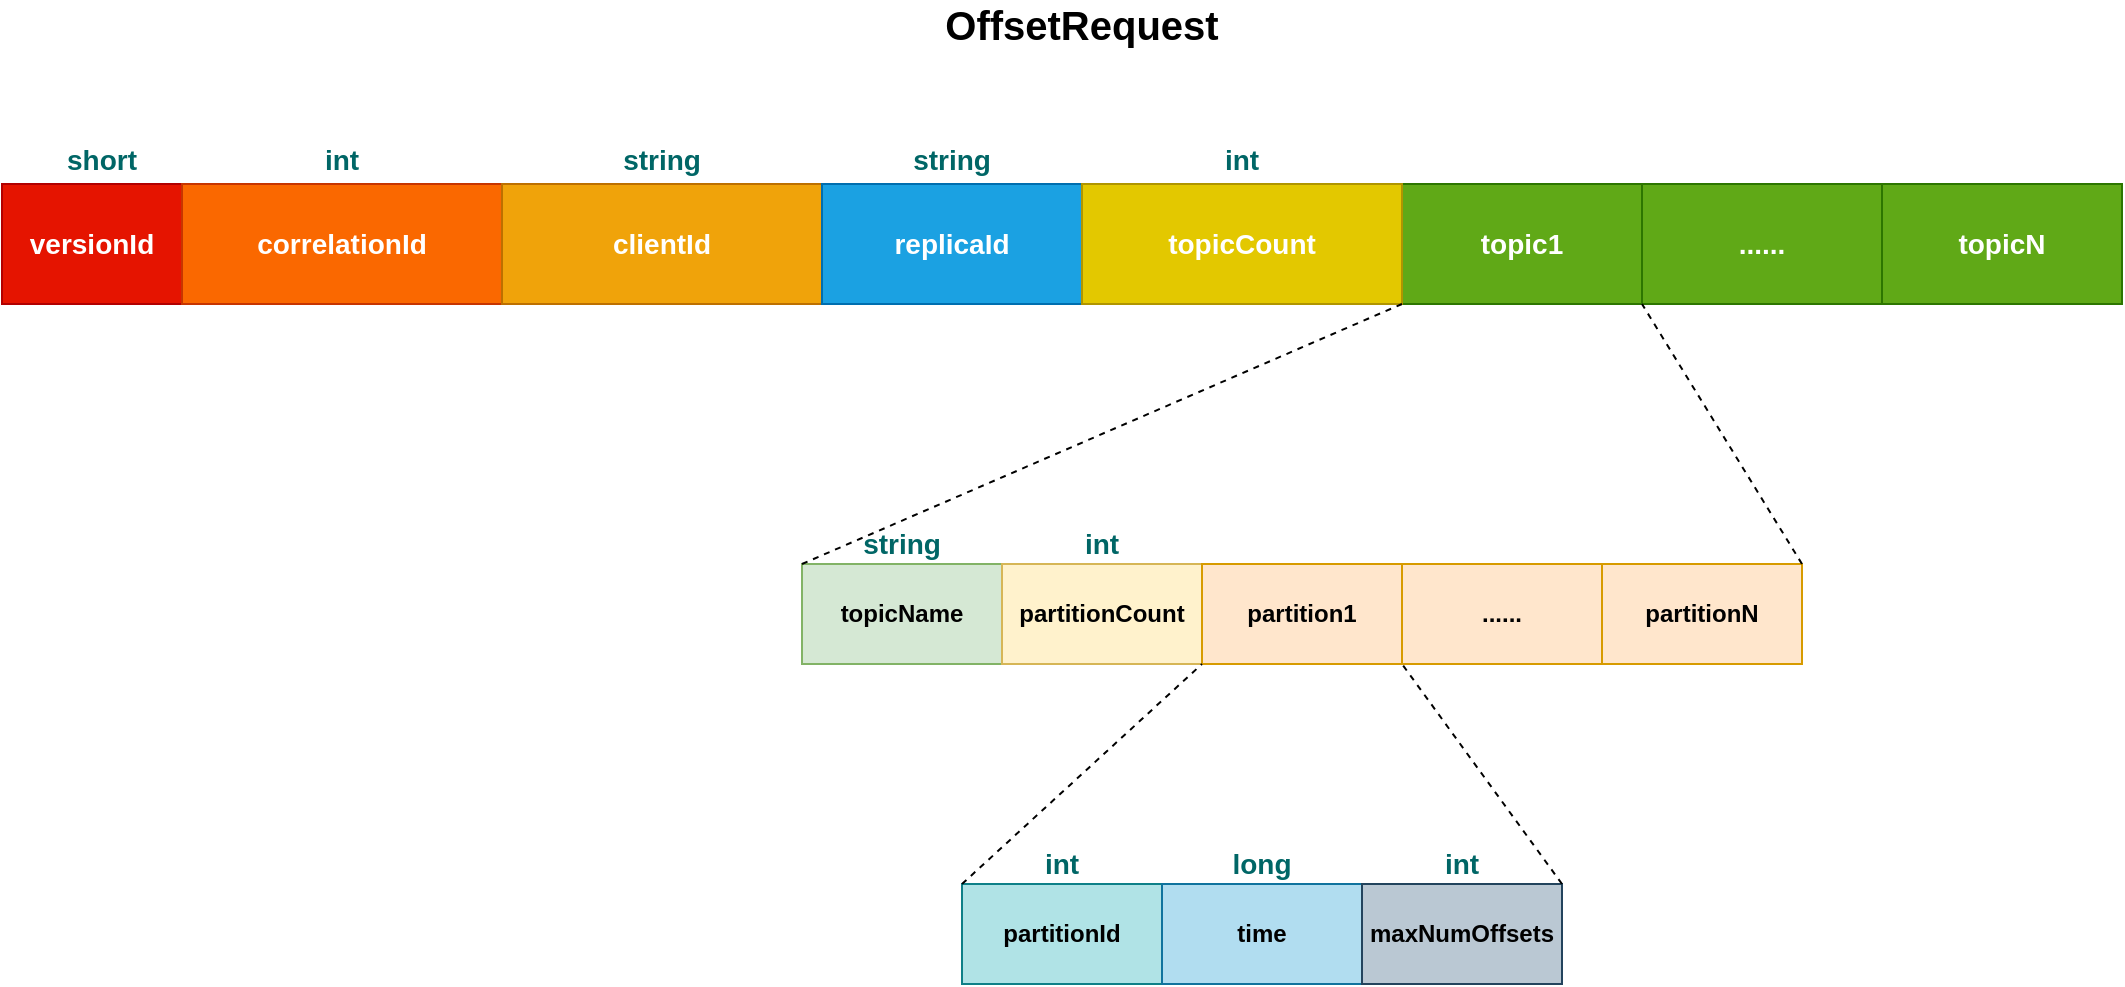 <mxfile version="13.10.0" type="embed">
    <diagram id="pCN76JeKTN9yhabFUj8s" name="Page-1">
        <mxGraphModel dx="790" dy="446" grid="1" gridSize="10" guides="1" tooltips="1" connect="1" arrows="1" fold="1" page="1" pageScale="1" pageWidth="850" pageHeight="1100" math="0" shadow="0">
            <root>
                <mxCell id="0"/>
                <mxCell id="1" parent="0"/>
                <mxCell id="2" value="versionId" style="rounded=0;whiteSpace=wrap;html=1;fontSize=14;fillColor=#e51400;strokeColor=#B20000;fontColor=#ffffff;fontStyle=1" parent="1" vertex="1">
                    <mxGeometry x="230" y="450" width="90" height="60" as="geometry"/>
                </mxCell>
                <mxCell id="3" value="correlationId" style="rounded=0;whiteSpace=wrap;html=1;fontSize=14;fillColor=#fa6800;strokeColor=#C73500;fontColor=#ffffff;fontStyle=1" parent="1" vertex="1">
                    <mxGeometry x="320" y="450" width="160" height="60" as="geometry"/>
                </mxCell>
                <mxCell id="4" value="clientId" style="rounded=0;whiteSpace=wrap;html=1;fontSize=14;fillColor=#f0a30a;strokeColor=#BD7000;fontColor=#ffffff;fontStyle=1" parent="1" vertex="1">
                    <mxGeometry x="480" y="450" width="160" height="60" as="geometry"/>
                </mxCell>
                <mxCell id="6" value="topic1" style="rounded=0;whiteSpace=wrap;html=1;fontSize=14;fillColor=#60a917;strokeColor=#2D7600;fontColor=#ffffff;fontStyle=1" parent="1" vertex="1">
                    <mxGeometry x="930" y="450" width="120" height="60" as="geometry"/>
                </mxCell>
                <mxCell id="8" value="......" style="rounded=0;whiteSpace=wrap;html=1;fontSize=14;fillColor=#60a917;strokeColor=#2D7600;fontColor=#ffffff;fontStyle=1" parent="1" vertex="1">
                    <mxGeometry x="1050" y="450" width="120" height="60" as="geometry"/>
                </mxCell>
                <mxCell id="9" value="topicN" style="rounded=0;whiteSpace=wrap;html=1;fontSize=14;fillColor=#60a917;strokeColor=#2D7600;fontColor=#ffffff;fontStyle=1" parent="1" vertex="1">
                    <mxGeometry x="1170" y="450" width="120" height="60" as="geometry"/>
                </mxCell>
                <mxCell id="10" value="short" style="text;html=1;strokeColor=none;fillColor=none;align=center;verticalAlign=middle;whiteSpace=wrap;rounded=0;fontSize=14;fontStyle=1;fontColor=#006666;" parent="1" vertex="1">
                    <mxGeometry x="260" y="428" width="40" height="20" as="geometry"/>
                </mxCell>
                <mxCell id="11" value="int" style="text;html=1;strokeColor=none;fillColor=none;align=center;verticalAlign=middle;whiteSpace=wrap;rounded=0;fontSize=14;fontStyle=1;fontColor=#006666;" parent="1" vertex="1">
                    <mxGeometry x="380" y="428" width="40" height="20" as="geometry"/>
                </mxCell>
                <mxCell id="13" value="string" style="text;html=1;strokeColor=none;fillColor=none;align=center;verticalAlign=middle;whiteSpace=wrap;rounded=0;fontSize=14;fontStyle=1;fontColor=#006666;" parent="1" vertex="1">
                    <mxGeometry x="540" y="428" width="40" height="20" as="geometry"/>
                </mxCell>
                <mxCell id="20" value="replicaId" style="rounded=0;whiteSpace=wrap;html=1;fontSize=14;fillColor=#1ba1e2;strokeColor=#006EAF;fontColor=#ffffff;fontStyle=1" parent="1" vertex="1">
                    <mxGeometry x="640" y="450" width="130" height="60" as="geometry"/>
                </mxCell>
                <mxCell id="21" value="string" style="text;html=1;strokeColor=none;fillColor=none;align=center;verticalAlign=middle;whiteSpace=wrap;rounded=0;fontSize=14;fontStyle=1;fontColor=#006666;" parent="1" vertex="1">
                    <mxGeometry x="685" y="428" width="40" height="20" as="geometry"/>
                </mxCell>
                <mxCell id="26" value="topicCount" style="rounded=0;whiteSpace=wrap;html=1;fontSize=14;fillColor=#e3c800;strokeColor=#B09500;fontColor=#ffffff;fontStyle=1" parent="1" vertex="1">
                    <mxGeometry x="770" y="450" width="160" height="60" as="geometry"/>
                </mxCell>
                <mxCell id="27" value="int" style="text;html=1;strokeColor=none;fillColor=none;align=center;verticalAlign=middle;whiteSpace=wrap;rounded=0;fontSize=14;fontStyle=1;fontColor=#006666;" parent="1" vertex="1">
                    <mxGeometry x="830" y="428" width="40" height="20" as="geometry"/>
                </mxCell>
                <mxCell id="28" value="topicName" style="rounded=0;whiteSpace=wrap;html=1;fillColor=#d5e8d4;strokeColor=#82b366;fontStyle=1" parent="1" vertex="1">
                    <mxGeometry x="630" y="640" width="100" height="50" as="geometry"/>
                </mxCell>
                <mxCell id="29" value="partitionCount" style="rounded=0;whiteSpace=wrap;html=1;fillColor=#fff2cc;strokeColor=#d6b656;fontStyle=1" parent="1" vertex="1">
                    <mxGeometry x="730" y="640" width="100" height="50" as="geometry"/>
                </mxCell>
                <mxCell id="30" value="partition1" style="rounded=0;whiteSpace=wrap;html=1;fillColor=#ffe6cc;strokeColor=#d79b00;fontStyle=1" parent="1" vertex="1">
                    <mxGeometry x="830" y="640" width="100" height="50" as="geometry"/>
                </mxCell>
                <mxCell id="31" value="partitionN" style="rounded=0;whiteSpace=wrap;html=1;fillColor=#ffe6cc;strokeColor=#d79b00;fontStyle=1" parent="1" vertex="1">
                    <mxGeometry x="1030" y="640" width="100" height="50" as="geometry"/>
                </mxCell>
                <mxCell id="32" value="......" style="rounded=0;whiteSpace=wrap;html=1;fillColor=#ffe6cc;strokeColor=#d79b00;fontStyle=1" parent="1" vertex="1">
                    <mxGeometry x="930" y="640" width="100" height="50" as="geometry"/>
                </mxCell>
                <mxCell id="36" value="" style="endArrow=none;dashed=1;html=1;exitX=0;exitY=0;exitDx=0;exitDy=0;entryX=1;entryY=1;entryDx=0;entryDy=0;" parent="1" source="28" target="26" edge="1">
                    <mxGeometry width="50" height="50" relative="1" as="geometry">
                        <mxPoint x="630" y="520" as="sourcePoint"/>
                        <mxPoint x="680" y="470" as="targetPoint"/>
                    </mxGeometry>
                </mxCell>
                <mxCell id="37" value="" style="endArrow=none;dashed=1;html=1;exitX=1;exitY=0;exitDx=0;exitDy=0;entryX=0;entryY=1;entryDx=0;entryDy=0;" parent="1" source="31" target="8" edge="1">
                    <mxGeometry width="50" height="50" relative="1" as="geometry">
                        <mxPoint x="630" y="520" as="sourcePoint"/>
                        <mxPoint x="680" y="470" as="targetPoint"/>
                    </mxGeometry>
                </mxCell>
                <mxCell id="40" value="string" style="text;html=1;strokeColor=none;fillColor=none;align=center;verticalAlign=middle;whiteSpace=wrap;rounded=0;fontSize=14;fontStyle=1;fontColor=#006666;" parent="1" vertex="1">
                    <mxGeometry x="660" y="620" width="40" height="20" as="geometry"/>
                </mxCell>
                <mxCell id="41" value="int" style="text;html=1;strokeColor=none;fillColor=none;align=center;verticalAlign=middle;whiteSpace=wrap;rounded=0;fontSize=14;fontStyle=1;fontColor=#006666;" parent="1" vertex="1">
                    <mxGeometry x="760" y="620" width="40" height="20" as="geometry"/>
                </mxCell>
                <mxCell id="46" value="OffsetRequest" style="text;html=1;strokeColor=none;fillColor=none;align=center;verticalAlign=middle;whiteSpace=wrap;rounded=0;fontSize=20;fontStyle=1" parent="1" vertex="1">
                    <mxGeometry x="630" y="360" width="280" height="20" as="geometry"/>
                </mxCell>
                <mxCell id="47" value="int" style="text;html=1;strokeColor=none;fillColor=none;align=center;verticalAlign=middle;whiteSpace=wrap;rounded=0;fontSize=14;fontStyle=1;fontColor=#006666;" parent="1" vertex="1">
                    <mxGeometry x="740" y="780" width="40" height="20" as="geometry"/>
                </mxCell>
                <mxCell id="48" value="int" style="text;html=1;strokeColor=none;fillColor=none;align=center;verticalAlign=middle;whiteSpace=wrap;rounded=0;fontSize=14;fontStyle=1;fontColor=#006666;" parent="1" vertex="1">
                    <mxGeometry x="940" y="780" width="40" height="20" as="geometry"/>
                </mxCell>
                <mxCell id="49" value="partitionId" style="rounded=0;whiteSpace=wrap;html=1;fillColor=#b0e3e6;strokeColor=#0e8088;fontStyle=1" vertex="1" parent="1">
                    <mxGeometry x="710" y="800" width="100" height="50" as="geometry"/>
                </mxCell>
                <mxCell id="50" value="time" style="rounded=0;whiteSpace=wrap;html=1;fillColor=#b1ddf0;strokeColor=#10739e;fontStyle=1" vertex="1" parent="1">
                    <mxGeometry x="810" y="800" width="100" height="50" as="geometry"/>
                </mxCell>
                <mxCell id="51" value="maxNumOffsets" style="rounded=0;whiteSpace=wrap;html=1;fillColor=#bac8d3;strokeColor=#23445d;fontStyle=1" vertex="1" parent="1">
                    <mxGeometry x="910" y="800" width="100" height="50" as="geometry"/>
                </mxCell>
                <mxCell id="53" value="long" style="text;html=1;strokeColor=none;fillColor=none;align=center;verticalAlign=middle;whiteSpace=wrap;rounded=0;fontSize=14;fontStyle=1;fontColor=#006666;" vertex="1" parent="1">
                    <mxGeometry x="840" y="780" width="40" height="20" as="geometry"/>
                </mxCell>
                <mxCell id="54" value="" style="endArrow=none;dashed=1;html=1;exitX=0;exitY=0;exitDx=0;exitDy=0;entryX=0;entryY=1;entryDx=0;entryDy=0;" edge="1" parent="1" source="49" target="30">
                    <mxGeometry width="50" height="50" relative="1" as="geometry">
                        <mxPoint x="640" y="650" as="sourcePoint"/>
                        <mxPoint x="840" y="700" as="targetPoint"/>
                    </mxGeometry>
                </mxCell>
                <mxCell id="55" value="" style="endArrow=none;dashed=1;html=1;exitX=1;exitY=0;exitDx=0;exitDy=0;entryX=0;entryY=1;entryDx=0;entryDy=0;" edge="1" parent="1" source="51" target="32">
                    <mxGeometry width="50" height="50" relative="1" as="geometry">
                        <mxPoint x="780" y="790" as="sourcePoint"/>
                        <mxPoint x="840" y="700" as="targetPoint"/>
                    </mxGeometry>
                </mxCell>
            </root>
        </mxGraphModel>
    </diagram>
</mxfile>